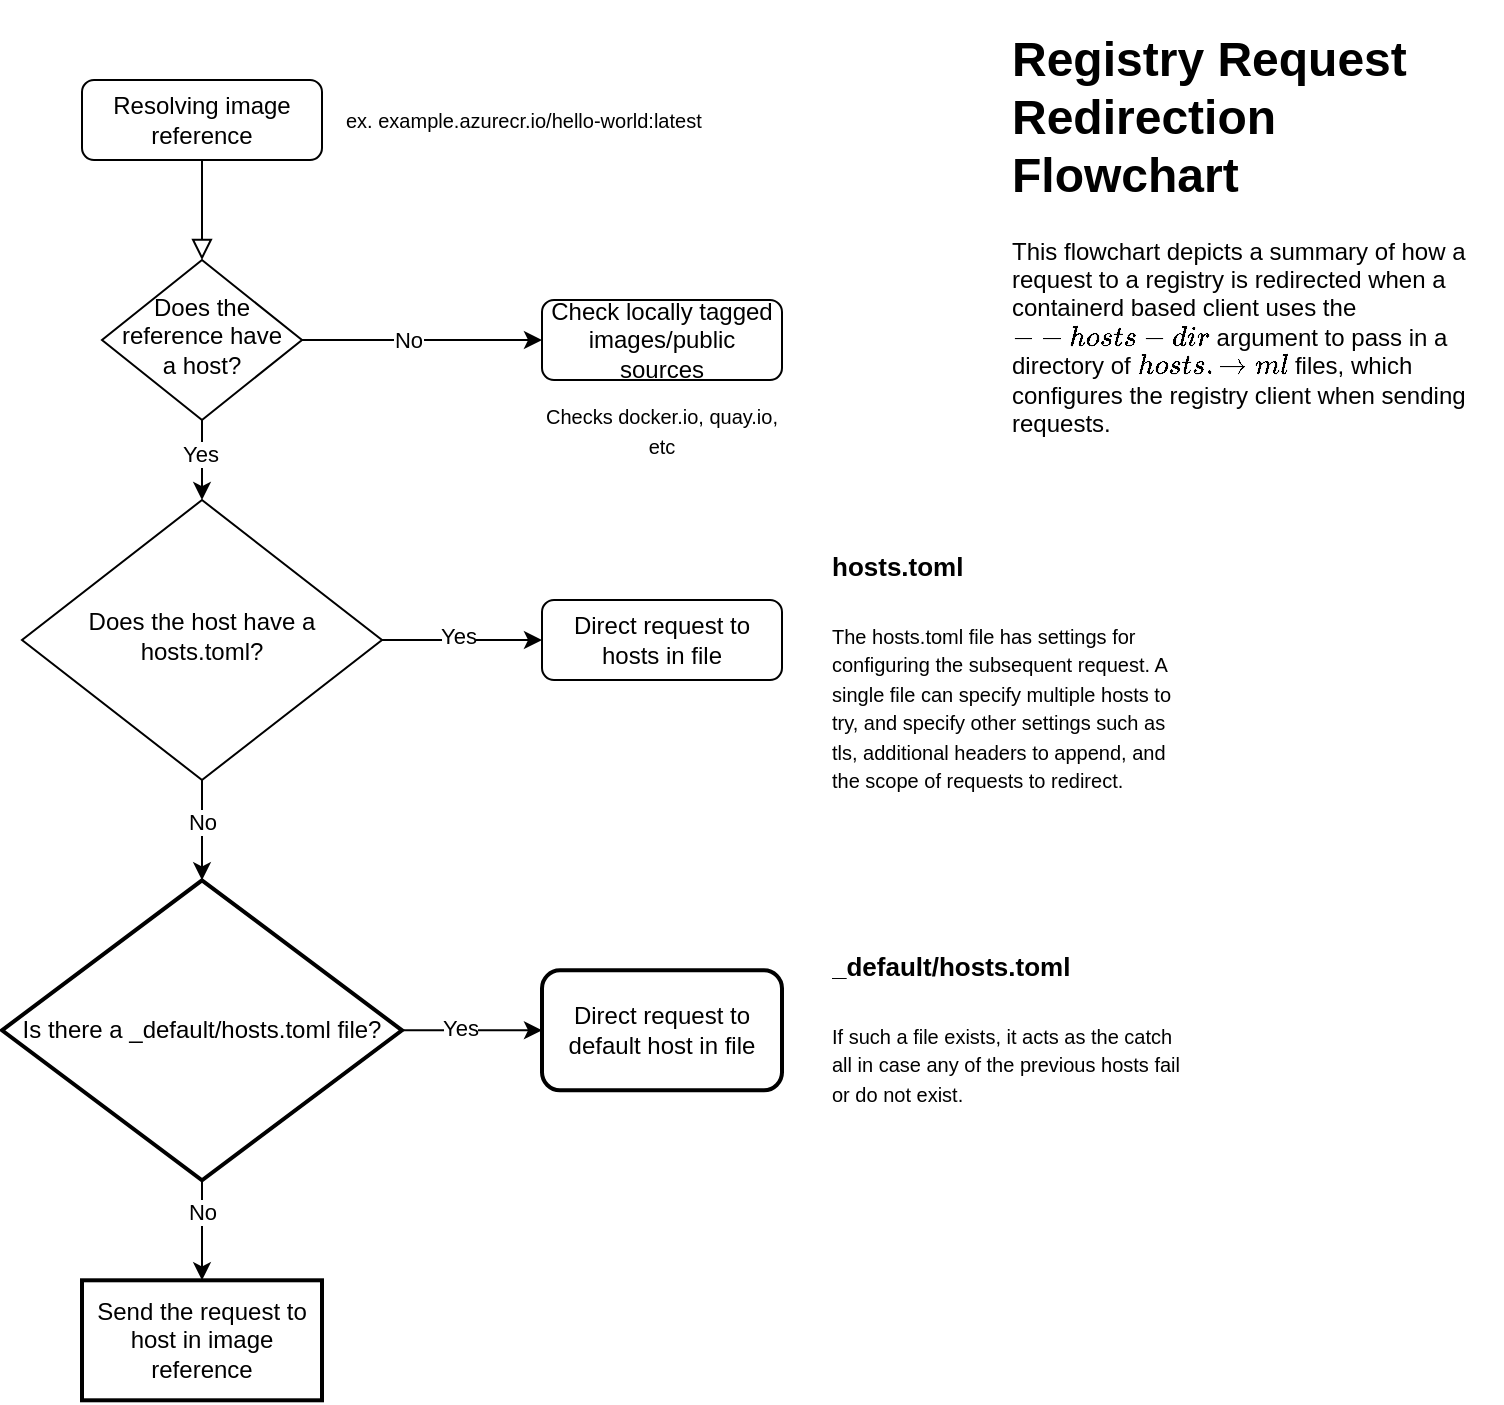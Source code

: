 <mxfile version="21.6.1" type="github">
  <diagram id="C5RBs43oDa-KdzZeNtuy" name="Page-1">
    <mxGraphModel dx="4076" dy="2269" grid="1" gridSize="10" guides="1" tooltips="1" connect="1" arrows="1" fold="1" page="1" pageScale="1" pageWidth="827" pageHeight="1169" math="0" shadow="0">
      <root>
        <mxCell id="WIyWlLk6GJQsqaUBKTNV-0" />
        <mxCell id="WIyWlLk6GJQsqaUBKTNV-1" parent="WIyWlLk6GJQsqaUBKTNV-0" />
        <mxCell id="WIyWlLk6GJQsqaUBKTNV-2" value="" style="rounded=0;html=1;jettySize=auto;orthogonalLoop=1;fontSize=11;endArrow=block;endFill=0;endSize=8;strokeWidth=1;shadow=0;labelBackgroundColor=none;edgeStyle=orthogonalEdgeStyle;noEdgeStyle=1;orthogonal=1;" parent="WIyWlLk6GJQsqaUBKTNV-1" source="WIyWlLk6GJQsqaUBKTNV-3" target="WIyWlLk6GJQsqaUBKTNV-6" edge="1">
          <mxGeometry relative="1" as="geometry" />
        </mxCell>
        <mxCell id="WIyWlLk6GJQsqaUBKTNV-3" value="Resolving image reference" style="rounded=1;whiteSpace=wrap;html=1;fontSize=12;glass=0;strokeWidth=1;shadow=0;" parent="WIyWlLk6GJQsqaUBKTNV-1" vertex="1">
          <mxGeometry x="70" y="40.002" width="120" height="40" as="geometry" />
        </mxCell>
        <mxCell id="budjNbjbFSjOa-AknYmb-16" value="" style="edgeStyle=orthogonalEdgeStyle;rounded=0;orthogonalLoop=1;jettySize=auto;html=1;" edge="1" parent="WIyWlLk6GJQsqaUBKTNV-1" source="WIyWlLk6GJQsqaUBKTNV-6" target="WIyWlLk6GJQsqaUBKTNV-7">
          <mxGeometry relative="1" as="geometry" />
        </mxCell>
        <mxCell id="budjNbjbFSjOa-AknYmb-17" value="No" style="edgeLabel;html=1;align=center;verticalAlign=middle;resizable=0;points=[];" vertex="1" connectable="0" parent="budjNbjbFSjOa-AknYmb-16">
          <mxGeometry x="-0.12" relative="1" as="geometry">
            <mxPoint as="offset" />
          </mxGeometry>
        </mxCell>
        <mxCell id="budjNbjbFSjOa-AknYmb-18" value="" style="edgeStyle=orthogonalEdgeStyle;rounded=0;orthogonalLoop=1;jettySize=auto;html=1;" edge="1" parent="WIyWlLk6GJQsqaUBKTNV-1" source="WIyWlLk6GJQsqaUBKTNV-6" target="WIyWlLk6GJQsqaUBKTNV-10">
          <mxGeometry relative="1" as="geometry">
            <Array as="points">
              <mxPoint x="130" y="220" />
              <mxPoint x="130" y="220" />
            </Array>
          </mxGeometry>
        </mxCell>
        <mxCell id="budjNbjbFSjOa-AknYmb-19" value="Yes" style="edgeLabel;html=1;align=center;verticalAlign=middle;resizable=0;points=[];" vertex="1" connectable="0" parent="budjNbjbFSjOa-AknYmb-18">
          <mxGeometry x="-0.168" y="-1" relative="1" as="geometry">
            <mxPoint as="offset" />
          </mxGeometry>
        </mxCell>
        <mxCell id="WIyWlLk6GJQsqaUBKTNV-6" value="Does the reference have a host?" style="rhombus;whiteSpace=wrap;html=1;shadow=0;fontFamily=Helvetica;fontSize=12;align=center;strokeWidth=1;spacing=6;spacingTop=-4;" parent="WIyWlLk6GJQsqaUBKTNV-1" vertex="1">
          <mxGeometry x="80" y="130.002" width="100" height="80" as="geometry" />
        </mxCell>
        <mxCell id="WIyWlLk6GJQsqaUBKTNV-7" value="Check locally tagged images/public sources" style="rounded=1;whiteSpace=wrap;html=1;fontSize=12;glass=0;strokeWidth=1;shadow=0;" parent="WIyWlLk6GJQsqaUBKTNV-1" vertex="1">
          <mxGeometry x="300" y="150.002" width="120" height="40" as="geometry" />
        </mxCell>
        <mxCell id="budjNbjbFSjOa-AknYmb-12" value="" style="edgeStyle=orthogonalEdgeStyle;rounded=0;orthogonalLoop=1;jettySize=auto;html=1;" edge="1" parent="WIyWlLk6GJQsqaUBKTNV-1" source="WIyWlLk6GJQsqaUBKTNV-10" target="budjNbjbFSjOa-AknYmb-1">
          <mxGeometry relative="1" as="geometry" />
        </mxCell>
        <mxCell id="budjNbjbFSjOa-AknYmb-13" value="No" style="edgeLabel;html=1;align=center;verticalAlign=middle;resizable=0;points=[];" vertex="1" connectable="0" parent="budjNbjbFSjOa-AknYmb-12">
          <mxGeometry x="-0.157" relative="1" as="geometry">
            <mxPoint as="offset" />
          </mxGeometry>
        </mxCell>
        <mxCell id="budjNbjbFSjOa-AknYmb-14" value="" style="edgeStyle=orthogonalEdgeStyle;rounded=0;orthogonalLoop=1;jettySize=auto;html=1;" edge="1" parent="WIyWlLk6GJQsqaUBKTNV-1" source="WIyWlLk6GJQsqaUBKTNV-10" target="WIyWlLk6GJQsqaUBKTNV-12">
          <mxGeometry relative="1" as="geometry" />
        </mxCell>
        <mxCell id="budjNbjbFSjOa-AknYmb-15" value="Yes" style="edgeLabel;html=1;align=center;verticalAlign=middle;resizable=0;points=[];" vertex="1" connectable="0" parent="budjNbjbFSjOa-AknYmb-14">
          <mxGeometry x="-0.062" y="2" relative="1" as="geometry">
            <mxPoint as="offset" />
          </mxGeometry>
        </mxCell>
        <mxCell id="WIyWlLk6GJQsqaUBKTNV-10" value="Does the host have a hosts.toml?&lt;br&gt;" style="rhombus;whiteSpace=wrap;html=1;shadow=0;fontFamily=Helvetica;fontSize=12;align=center;strokeWidth=1;spacing=6;spacingTop=-4;" parent="WIyWlLk6GJQsqaUBKTNV-1" vertex="1">
          <mxGeometry x="40" y="250.002" width="180" height="140" as="geometry" />
        </mxCell>
        <mxCell id="WIyWlLk6GJQsqaUBKTNV-12" value="Direct request to hosts in file" style="rounded=1;whiteSpace=wrap;html=1;fontSize=12;glass=0;strokeWidth=1;shadow=0;" parent="WIyWlLk6GJQsqaUBKTNV-1" vertex="1">
          <mxGeometry x="300" y="300.002" width="120" height="40" as="geometry" />
        </mxCell>
        <mxCell id="budjNbjbFSjOa-AknYmb-6" value="" style="edgeStyle=orthogonalEdgeStyle;rounded=0;orthogonalLoop=1;jettySize=auto;html=1;" edge="1" parent="WIyWlLk6GJQsqaUBKTNV-1" source="budjNbjbFSjOa-AknYmb-1" target="budjNbjbFSjOa-AknYmb-5">
          <mxGeometry relative="1" as="geometry" />
        </mxCell>
        <mxCell id="budjNbjbFSjOa-AknYmb-10" value="Yes&lt;br&gt;" style="edgeLabel;html=1;align=center;verticalAlign=middle;resizable=0;points=[];" vertex="1" connectable="0" parent="budjNbjbFSjOa-AknYmb-6">
          <mxGeometry x="-0.167" y="1" relative="1" as="geometry">
            <mxPoint as="offset" />
          </mxGeometry>
        </mxCell>
        <object label="" No="" id="budjNbjbFSjOa-AknYmb-8">
          <mxCell style="edgeStyle=orthogonalEdgeStyle;rounded=0;orthogonalLoop=1;jettySize=auto;html=1;" edge="1" parent="WIyWlLk6GJQsqaUBKTNV-1" source="budjNbjbFSjOa-AknYmb-1" target="budjNbjbFSjOa-AknYmb-7">
            <mxGeometry relative="1" as="geometry" />
          </mxCell>
        </object>
        <mxCell id="budjNbjbFSjOa-AknYmb-11" value="No" style="edgeLabel;html=1;align=center;verticalAlign=middle;resizable=0;points=[];" vertex="1" connectable="0" parent="budjNbjbFSjOa-AknYmb-8">
          <mxGeometry x="-0.363" relative="1" as="geometry">
            <mxPoint as="offset" />
          </mxGeometry>
        </mxCell>
        <mxCell id="budjNbjbFSjOa-AknYmb-1" value="&lt;font style=&quot;font-size: 12px;&quot;&gt;Is there a _default/hosts.toml file?&lt;/font&gt;" style="strokeWidth=2;html=1;shape=mxgraph.flowchart.decision;whiteSpace=wrap;" vertex="1" parent="WIyWlLk6GJQsqaUBKTNV-1">
          <mxGeometry x="30" y="440.15" width="200" height="150" as="geometry" />
        </mxCell>
        <mxCell id="budjNbjbFSjOa-AknYmb-5" value="Direct request to default host in file" style="rounded=1;whiteSpace=wrap;html=1;strokeWidth=2;" vertex="1" parent="WIyWlLk6GJQsqaUBKTNV-1">
          <mxGeometry x="300" y="485.15" width="120" height="60" as="geometry" />
        </mxCell>
        <mxCell id="budjNbjbFSjOa-AknYmb-7" value="Send the request to host in image reference" style="whiteSpace=wrap;html=1;strokeWidth=2;" vertex="1" parent="WIyWlLk6GJQsqaUBKTNV-1">
          <mxGeometry x="70" y="640.15" width="120" height="60" as="geometry" />
        </mxCell>
        <mxCell id="budjNbjbFSjOa-AknYmb-22" value="&lt;h1&gt;Registry Request Redirection Flowchart&lt;/h1&gt;&lt;p&gt;This flowchart depicts a summary of how a request to a registry is redirected when a containerd based client uses the `--hosts-dir` argument to pass in a directory of `hosts.toml` files, which configures the registry client when sending requests.&lt;/p&gt;" style="text;html=1;strokeColor=none;fillColor=none;spacing=5;spacingTop=-20;whiteSpace=wrap;overflow=hidden;rounded=0;" vertex="1" parent="WIyWlLk6GJQsqaUBKTNV-1">
          <mxGeometry x="530" y="10" width="250" height="250" as="geometry" />
        </mxCell>
        <mxCell id="budjNbjbFSjOa-AknYmb-23" value="ex. example.azurecr.io/hello-world:latest" style="text;html=1;strokeColor=none;fillColor=none;align=left;verticalAlign=middle;whiteSpace=wrap;rounded=0;fontSize=10;" vertex="1" parent="WIyWlLk6GJQsqaUBKTNV-1">
          <mxGeometry x="200" y="32.5" width="230" height="55" as="geometry" />
        </mxCell>
        <mxCell id="budjNbjbFSjOa-AknYmb-24" value="&lt;font style=&quot;font-size: 10px;&quot;&gt;Checks docker.io, quay.io, etc&lt;/font&gt;" style="text;html=1;strokeColor=none;fillColor=none;align=center;verticalAlign=middle;whiteSpace=wrap;rounded=0;" vertex="1" parent="WIyWlLk6GJQsqaUBKTNV-1">
          <mxGeometry x="295" y="200" width="130" height="30" as="geometry" />
        </mxCell>
        <mxCell id="budjNbjbFSjOa-AknYmb-25" value="&lt;h1&gt;&lt;font style=&quot;font-size: 13px;&quot;&gt;hosts.toml&lt;/font&gt;&lt;/h1&gt;&lt;p&gt;&lt;font style=&quot;font-size: 10px;&quot;&gt;The hosts.toml file has settings for configuring the subsequent request. A single file can specify multiple hosts to try, and specify other settings such as tls, additional headers to append, and the scope of requests to redirect.&lt;/font&gt;&lt;/p&gt;" style="text;html=1;strokeColor=none;fillColor=none;spacing=5;spacingTop=-20;whiteSpace=wrap;overflow=hidden;rounded=0;" vertex="1" parent="WIyWlLk6GJQsqaUBKTNV-1">
          <mxGeometry x="440" y="260" width="190" height="150" as="geometry" />
        </mxCell>
        <mxCell id="budjNbjbFSjOa-AknYmb-26" value="&lt;h1&gt;&lt;span style=&quot;font-size: 13px;&quot;&gt;_default/hosts.toml&lt;/span&gt;&lt;/h1&gt;&lt;p&gt;&lt;font style=&quot;font-size: 10px;&quot;&gt;If such a file exists, it acts as the catch all in case any of the previous hosts fail or do not exist.&lt;/font&gt;&lt;/p&gt;" style="text;html=1;strokeColor=none;fillColor=none;spacing=5;spacingTop=-20;whiteSpace=wrap;overflow=hidden;rounded=0;" vertex="1" parent="WIyWlLk6GJQsqaUBKTNV-1">
          <mxGeometry x="440" y="460.23" width="190" height="109.85" as="geometry" />
        </mxCell>
      </root>
    </mxGraphModel>
  </diagram>
</mxfile>
